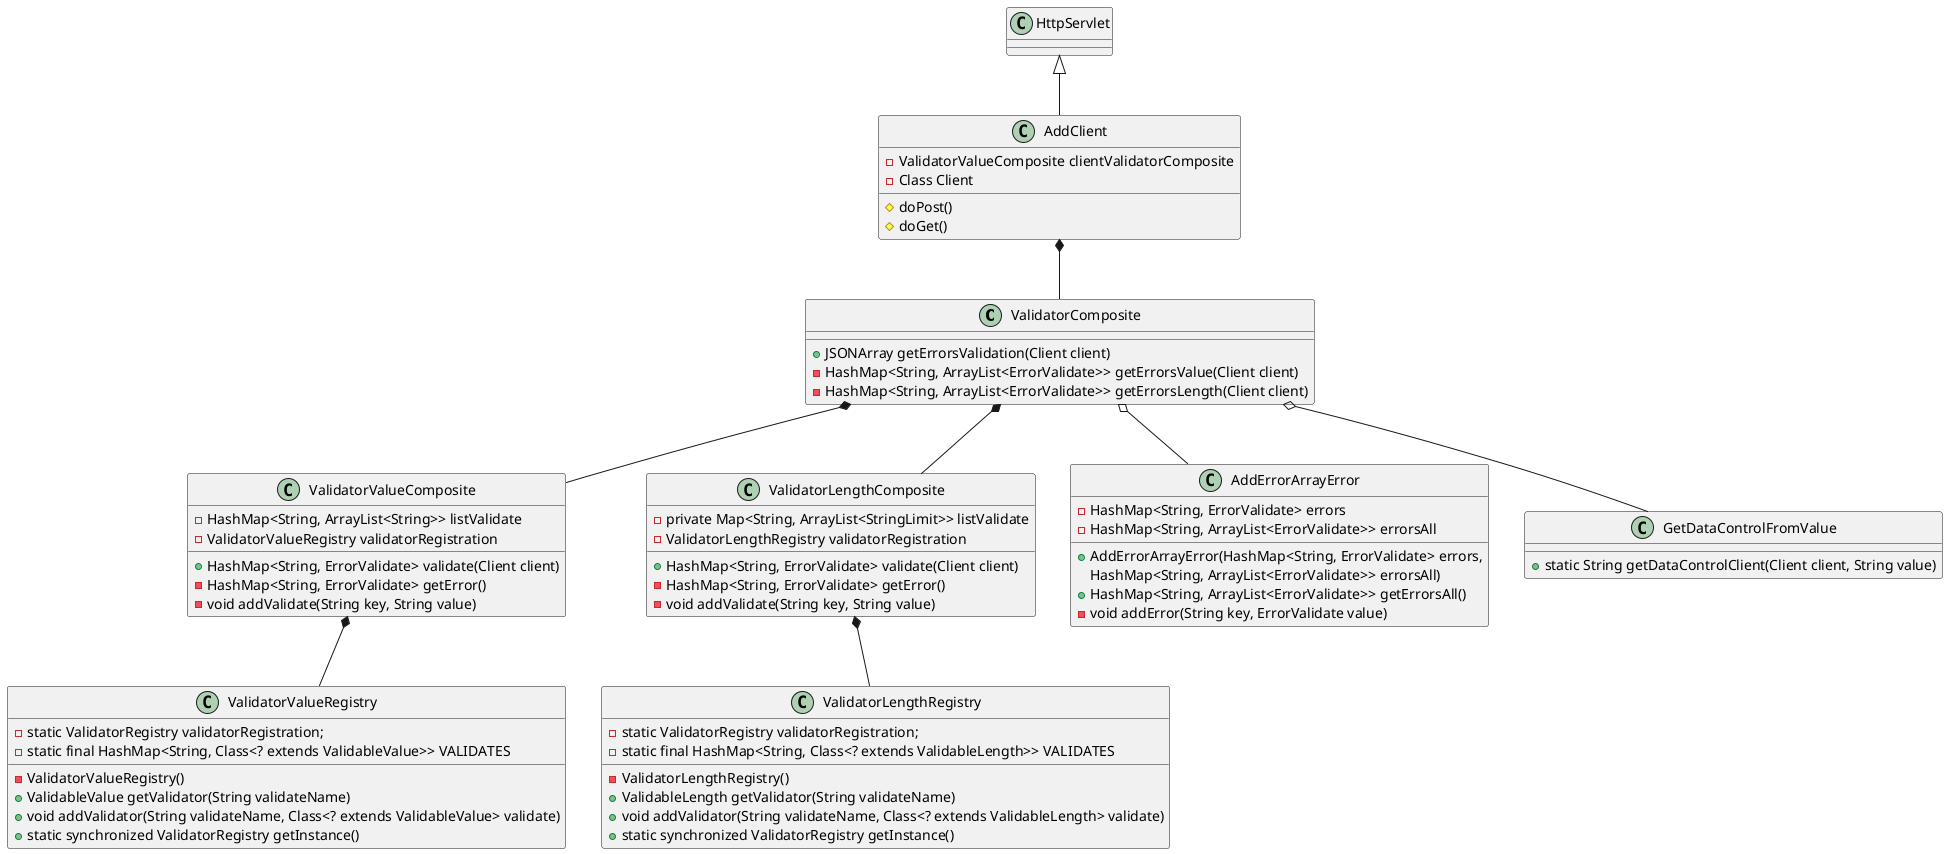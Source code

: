 @startuml validator04
class ValidatorComposite{
  +JSONArray getErrorsValidation(Client client)
  -HashMap<String, ArrayList<ErrorValidate>> getErrorsValue(Client client)
  -HashMap<String, ArrayList<ErrorValidate>> getErrorsLength(Client client)
}
class ValidatorValueRegistry{
  -static ValidatorRegistry validatorRegistration;
  -static final HashMap<String, Class<? extends ValidableValue>> VALIDATES 
  -ValidatorValueRegistry() 
  +ValidableValue getValidator(String validateName)
  +void addValidator(String validateName, Class<? extends ValidableValue> validate) 
  +static synchronized ValidatorRegistry getInstance() 
}
class ValidatorLengthRegistry{
  -static ValidatorRegistry validatorRegistration;
  -static final HashMap<String, Class<? extends ValidableLength>> VALIDATES 
  -ValidatorLengthRegistry() 
  +ValidableLength getValidator(String validateName)
  +void addValidator(String validateName, Class<? extends ValidableLength> validate) 
  +static synchronized ValidatorRegistry getInstance() 
}
class ValidatorValueComposite{
  -HashMap<String, ArrayList<String>> listValidate
  -ValidatorValueRegistry validatorRegistration
  +HashMap<String, ErrorValidate> validate(Client client)
  -HashMap<String, ErrorValidate> getError()
  -void addValidate(String key, String value)  
}
class ValidatorLengthComposite{
  - private Map<String, ArrayList<StringLimit>> listValidate
  -ValidatorLengthRegistry validatorRegistration
  +HashMap<String, ErrorValidate> validate(Client client)
  -HashMap<String, ErrorValidate> getError()
  -void addValidate(String key, String value)  
}
class AddErrorArrayError {
   -HashMap<String, ErrorValidate> errors
   -HashMap<String, ArrayList<ErrorValidate>> errorsAll 
   +AddErrorArrayError(HashMap<String, ErrorValidate> errors,
      HashMap<String, ArrayList<ErrorValidate>> errorsAll) 
   +HashMap<String, ArrayList<ErrorValidate>> getErrorsAll()
   -void addError(String key, ErrorValidate value)

}
class AddClient {
  -ValidatorValueComposite clientValidatorComposite
  -Class Client
   # doPost()
   # doGet()
}
class  HttpServlet{
}
class GetDataControlFromValue{
  +static String getDataControlClient(Client client, String value) 
}


ValidatorValueComposite *-- ValidatorValueRegistry
ValidatorLengthComposite *-- ValidatorLengthRegistry
HttpServlet  <|--  AddClient 
ValidatorComposite  *-- ValidatorValueComposite
ValidatorComposite  *-- ValidatorLengthComposite
AddClient *-- ValidatorComposite
ValidatorComposite o-- AddErrorArrayError
ValidatorComposite o-- GetDataControlFromValue
@enduml
